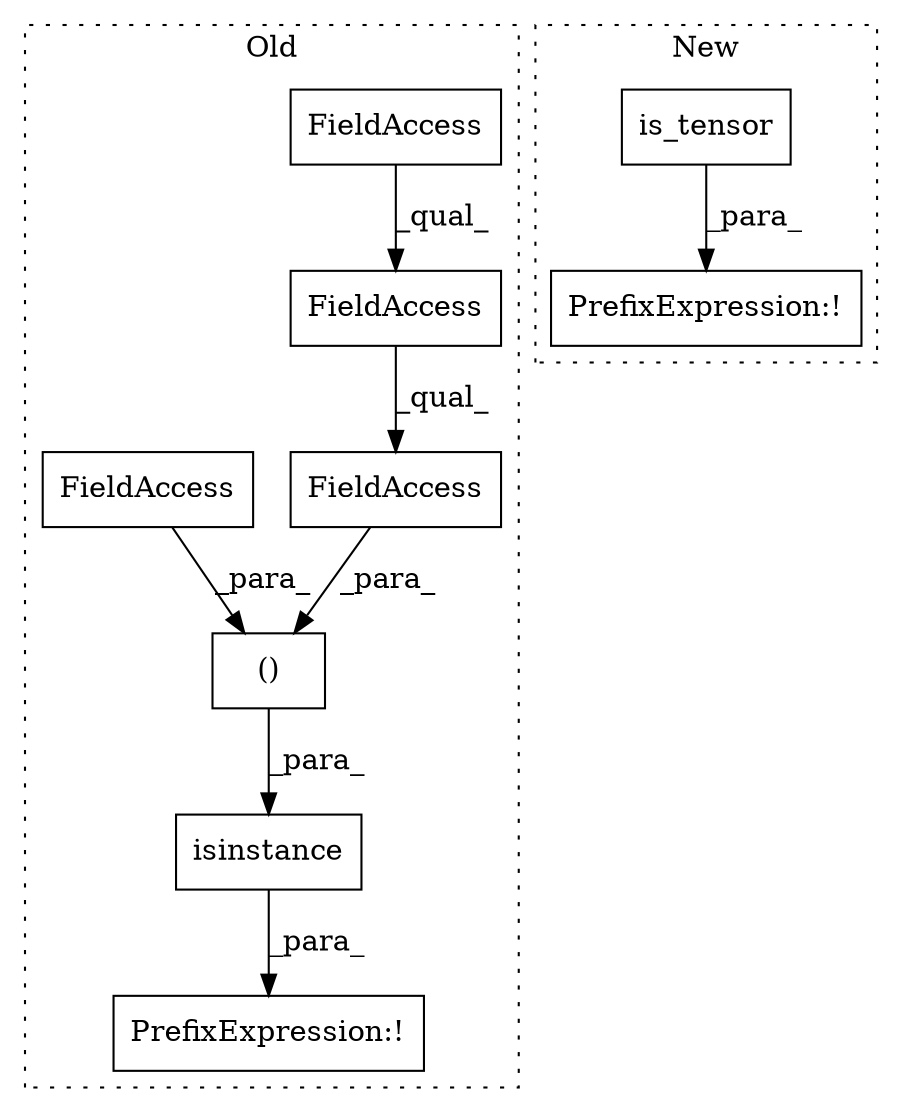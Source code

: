 digraph G {
subgraph cluster0 {
1 [label="()" a="106" s="8959" l="136" shape="box"];
4 [label="PrefixExpression:!" a="38" s="8940" l="1" shape="box"];
5 [label="FieldAccess" a="22" s="9068" l="27" shape="box"];
6 [label="FieldAccess" a="22" s="9068" l="18" shape="box"];
7 [label="FieldAccess" a="22" s="9068" l="8" shape="box"];
8 [label="FieldAccess" a="22" s="8959" l="23" shape="box"];
9 [label="isinstance" a="32" s="8941,9095" l="11,2" shape="box"];
label = "Old";
style="dotted";
}
subgraph cluster1 {
2 [label="is_tensor" a="32" s="8941,8952" l="10,1" shape="box"];
3 [label="PrefixExpression:!" a="38" s="8940" l="1" shape="box"];
label = "New";
style="dotted";
}
1 -> 9 [label="_para_"];
2 -> 3 [label="_para_"];
5 -> 1 [label="_para_"];
6 -> 5 [label="_qual_"];
7 -> 6 [label="_qual_"];
8 -> 1 [label="_para_"];
9 -> 4 [label="_para_"];
}